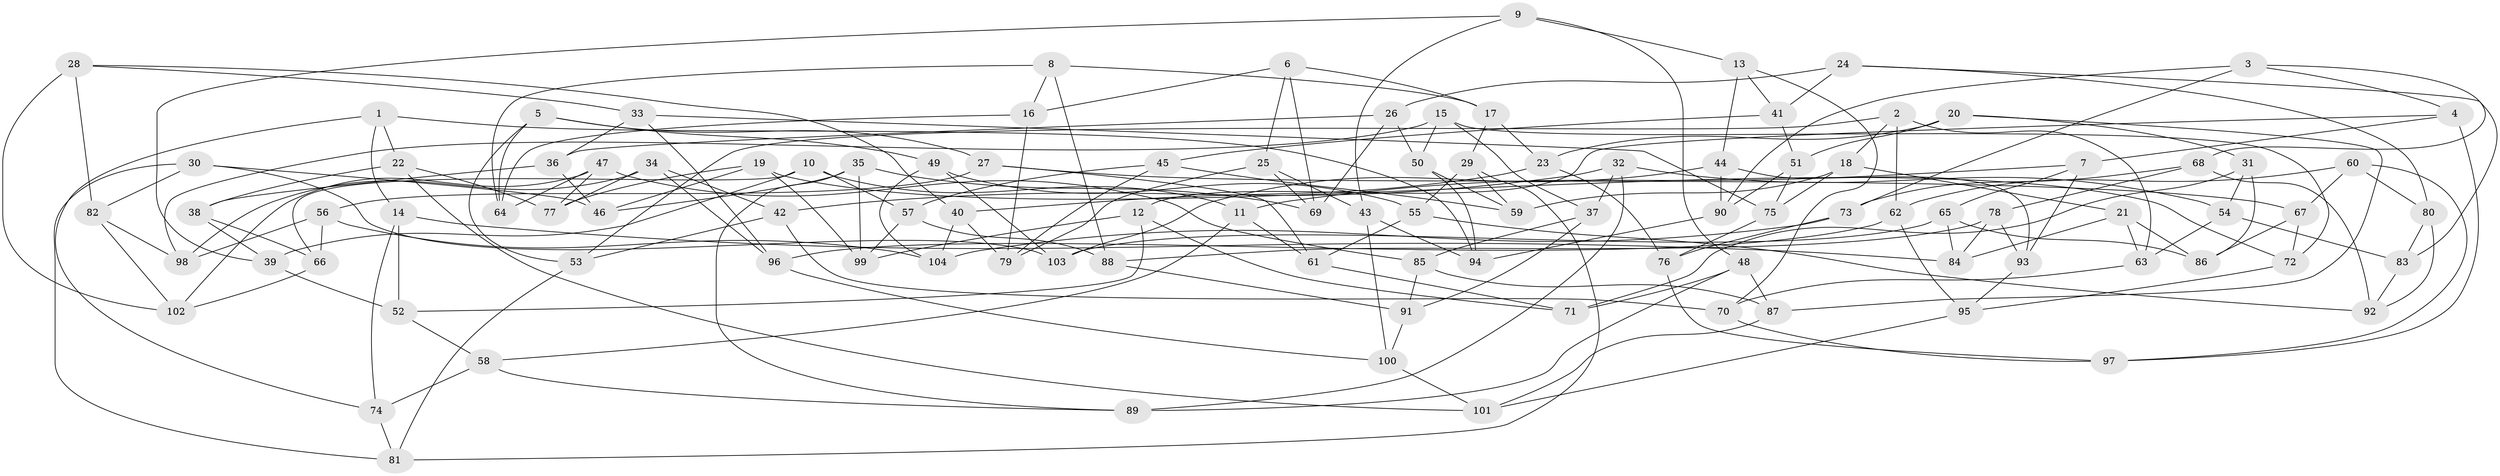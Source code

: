 // coarse degree distribution, {3: 0.013888888888888888, 4: 0.5555555555555556, 6: 0.4166666666666667, 5: 0.013888888888888888}
// Generated by graph-tools (version 1.1) at 2025/24/03/03/25 07:24:29]
// undirected, 104 vertices, 208 edges
graph export_dot {
graph [start="1"]
  node [color=gray90,style=filled];
  1;
  2;
  3;
  4;
  5;
  6;
  7;
  8;
  9;
  10;
  11;
  12;
  13;
  14;
  15;
  16;
  17;
  18;
  19;
  20;
  21;
  22;
  23;
  24;
  25;
  26;
  27;
  28;
  29;
  30;
  31;
  32;
  33;
  34;
  35;
  36;
  37;
  38;
  39;
  40;
  41;
  42;
  43;
  44;
  45;
  46;
  47;
  48;
  49;
  50;
  51;
  52;
  53;
  54;
  55;
  56;
  57;
  58;
  59;
  60;
  61;
  62;
  63;
  64;
  65;
  66;
  67;
  68;
  69;
  70;
  71;
  72;
  73;
  74;
  75;
  76;
  77;
  78;
  79;
  80;
  81;
  82;
  83;
  84;
  85;
  86;
  87;
  88;
  89;
  90;
  91;
  92;
  93;
  94;
  95;
  96;
  97;
  98;
  99;
  100;
  101;
  102;
  103;
  104;
  1 -- 14;
  1 -- 94;
  1 -- 74;
  1 -- 22;
  2 -- 18;
  2 -- 53;
  2 -- 62;
  2 -- 63;
  3 -- 73;
  3 -- 4;
  3 -- 68;
  3 -- 90;
  4 -- 12;
  4 -- 7;
  4 -- 97;
  5 -- 49;
  5 -- 64;
  5 -- 53;
  5 -- 27;
  6 -- 16;
  6 -- 69;
  6 -- 17;
  6 -- 25;
  7 -- 65;
  7 -- 11;
  7 -- 93;
  8 -- 64;
  8 -- 16;
  8 -- 88;
  8 -- 17;
  9 -- 43;
  9 -- 48;
  9 -- 13;
  9 -- 39;
  10 -- 57;
  10 -- 39;
  10 -- 11;
  10 -- 66;
  11 -- 58;
  11 -- 61;
  12 -- 52;
  12 -- 99;
  12 -- 71;
  13 -- 41;
  13 -- 70;
  13 -- 44;
  14 -- 74;
  14 -- 52;
  14 -- 84;
  15 -- 72;
  15 -- 50;
  15 -- 98;
  15 -- 37;
  16 -- 79;
  16 -- 64;
  17 -- 23;
  17 -- 29;
  18 -- 75;
  18 -- 21;
  18 -- 59;
  19 -- 99;
  19 -- 46;
  19 -- 72;
  19 -- 77;
  20 -- 31;
  20 -- 51;
  20 -- 87;
  20 -- 23;
  21 -- 86;
  21 -- 84;
  21 -- 63;
  22 -- 77;
  22 -- 101;
  22 -- 38;
  23 -- 76;
  23 -- 40;
  24 -- 26;
  24 -- 83;
  24 -- 80;
  24 -- 41;
  25 -- 69;
  25 -- 79;
  25 -- 43;
  26 -- 50;
  26 -- 36;
  26 -- 69;
  27 -- 61;
  27 -- 56;
  27 -- 67;
  28 -- 40;
  28 -- 102;
  28 -- 33;
  28 -- 82;
  29 -- 59;
  29 -- 55;
  29 -- 81;
  30 -- 46;
  30 -- 81;
  30 -- 82;
  30 -- 103;
  31 -- 86;
  31 -- 71;
  31 -- 54;
  32 -- 89;
  32 -- 37;
  32 -- 54;
  32 -- 42;
  33 -- 36;
  33 -- 96;
  33 -- 75;
  34 -- 96;
  34 -- 42;
  34 -- 98;
  34 -- 77;
  35 -- 89;
  35 -- 46;
  35 -- 69;
  35 -- 99;
  36 -- 46;
  36 -- 38;
  37 -- 85;
  37 -- 91;
  38 -- 39;
  38 -- 66;
  39 -- 52;
  40 -- 104;
  40 -- 79;
  41 -- 51;
  41 -- 45;
  42 -- 53;
  42 -- 70;
  43 -- 100;
  43 -- 94;
  44 -- 103;
  44 -- 93;
  44 -- 90;
  45 -- 59;
  45 -- 57;
  45 -- 79;
  47 -- 77;
  47 -- 64;
  47 -- 102;
  47 -- 85;
  48 -- 89;
  48 -- 87;
  48 -- 71;
  49 -- 55;
  49 -- 103;
  49 -- 104;
  50 -- 94;
  50 -- 59;
  51 -- 75;
  51 -- 90;
  52 -- 58;
  53 -- 81;
  54 -- 63;
  54 -- 83;
  55 -- 61;
  55 -- 92;
  56 -- 66;
  56 -- 104;
  56 -- 98;
  57 -- 99;
  57 -- 88;
  58 -- 89;
  58 -- 74;
  60 -- 67;
  60 -- 62;
  60 -- 80;
  60 -- 97;
  61 -- 71;
  62 -- 95;
  62 -- 96;
  63 -- 70;
  65 -- 103;
  65 -- 86;
  65 -- 84;
  66 -- 102;
  67 -- 72;
  67 -- 86;
  68 -- 92;
  68 -- 78;
  68 -- 73;
  70 -- 97;
  72 -- 95;
  73 -- 76;
  73 -- 104;
  74 -- 81;
  75 -- 76;
  76 -- 97;
  78 -- 93;
  78 -- 84;
  78 -- 88;
  80 -- 92;
  80 -- 83;
  82 -- 102;
  82 -- 98;
  83 -- 92;
  85 -- 87;
  85 -- 91;
  87 -- 101;
  88 -- 91;
  90 -- 94;
  91 -- 100;
  93 -- 95;
  95 -- 101;
  96 -- 100;
  100 -- 101;
}
